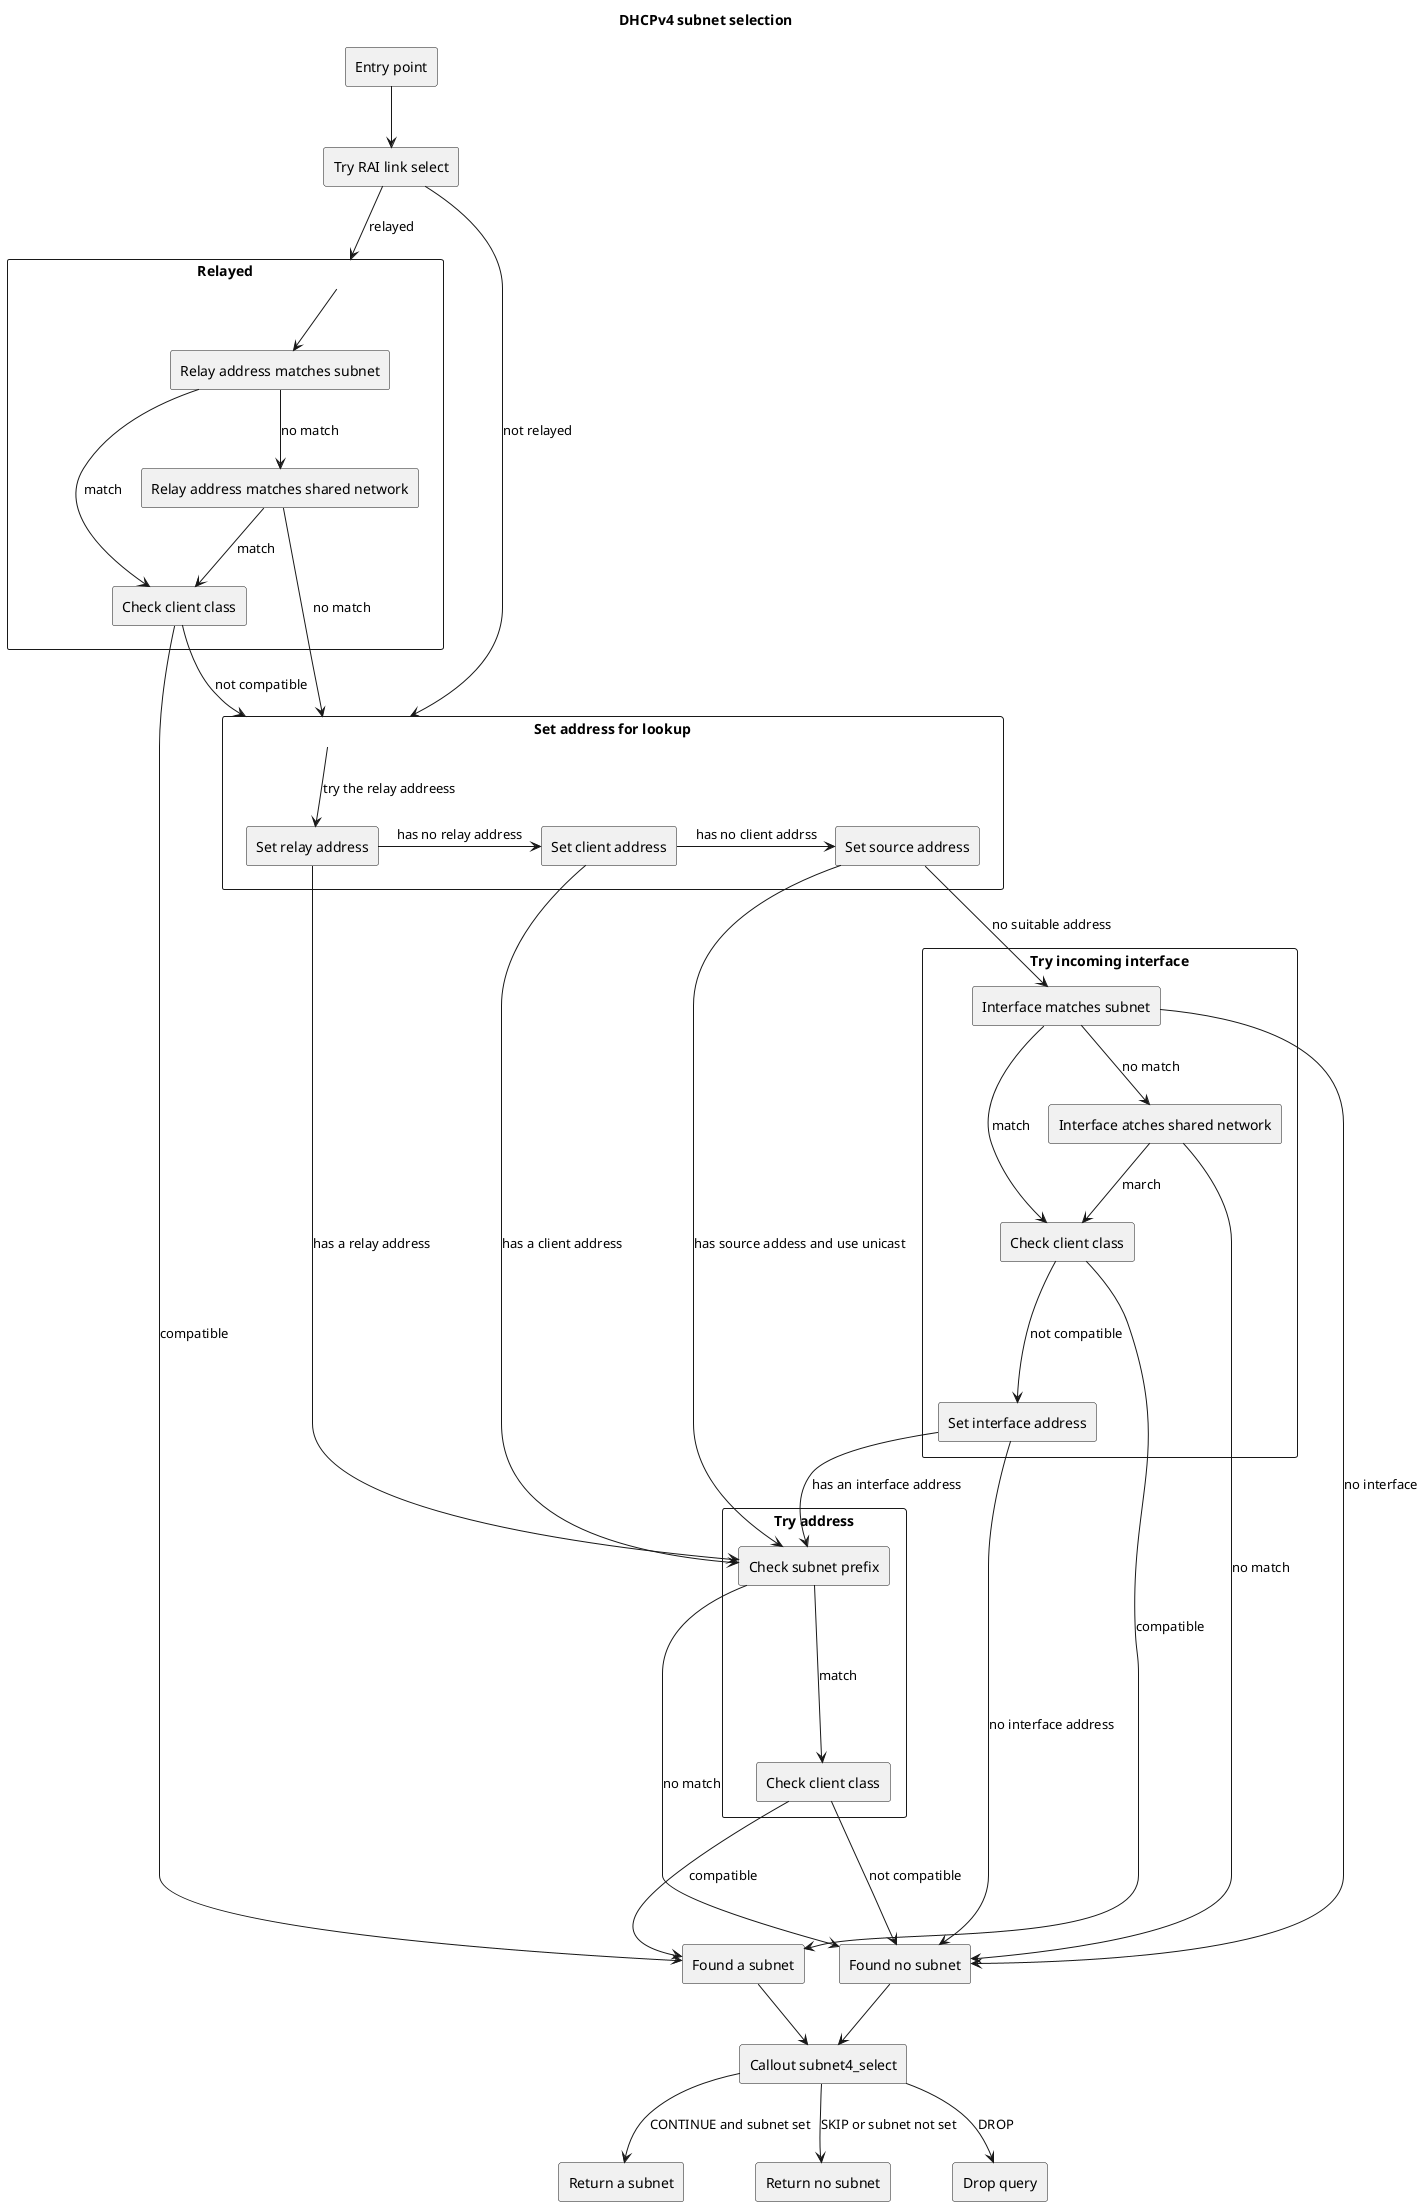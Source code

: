 @startuml

title DHCPv4 subnet selection

agent "Entry point" as entry

agent "Try RAI link select" as rai_link_select

rectangle "Relayed" as relayed {
 agent "Relay address matches subnet" as relay_subnet
 agent "Relay address matches shared network" as relay_network
 agent "Check client class" as relay_class
}

rectangle "Set address for lookup" as set_address {
 agent "Set relay address" as relay_address
 agent "Set client address" as client_address
 agent "Set source address" as source_address
}

rectangle "Try incoming interface" as interface {
 agent "Interface matches subnet" as interface_subnet
 agent "Interface atches shared network" as interface_network
 agent "Check client class" as interface_class
 agent "Set interface address" as interface_address
}

rectangle "Try address" as address {
 agent "Check subnet prefix" as inRange
 agent "Check client class" as address_class
}

agent "Found a subnet" as found

agent "Found no subnet" as not_found

agent "Callout subnet4_select" as subnet4_select

agent "Return a subnet" as success

agent "Return no subnet" as no_subnet

agent "Drop query" as drop

entry --> rai_link_select
rai_link_select --> relayed : relayed
rai_link_select --> set_address : not relayed
relayed --> relay_subnet
relay_subnet --> relay_network : no match
relay_subnet --> relay_class : match
relay_network --> set_address : no match
relay_network --> relay_class : match
relay_class ---> found : compatible
relay_class --> set_address : not compatible
set_address --> relay_address : try the relay addreess
relay_address -r-> client_address : has no relay address
client_address -r-> source_address : has no client addrss
source_address --> interface_subnet : no suitable address
relay_address --> inRange : has a relay address
client_address --> inRange : has a client address
source_address --> inRange : has source addess and use unicast
interface_subnet ---> not_found : no interface
interface_subnet --> interface_class : match
interface_subnet --> interface_network : no match
interface_network --> interface_class : march
interface_network ---> not_found : no match
interface_class ---> found : compatible
interface_class ---> interface_address : not compatible
interface_address --> inRange : has an interface address
interface_address ---> not_found : no interface address
inRange ---> address_class : match
inRange ---> not_found : no match
address_class ---> found : compatible
address_class ---> not_found : not compatible
found --> subnet4_select
not_found --> subnet4_select
found -[hidden]> not_found
subnet4_select --> success : CONTINUE and subnet set
subnet4_select --> no_subnet : SKIP or subnet not set
subnet4_select --> drop : DROP

@endutl
